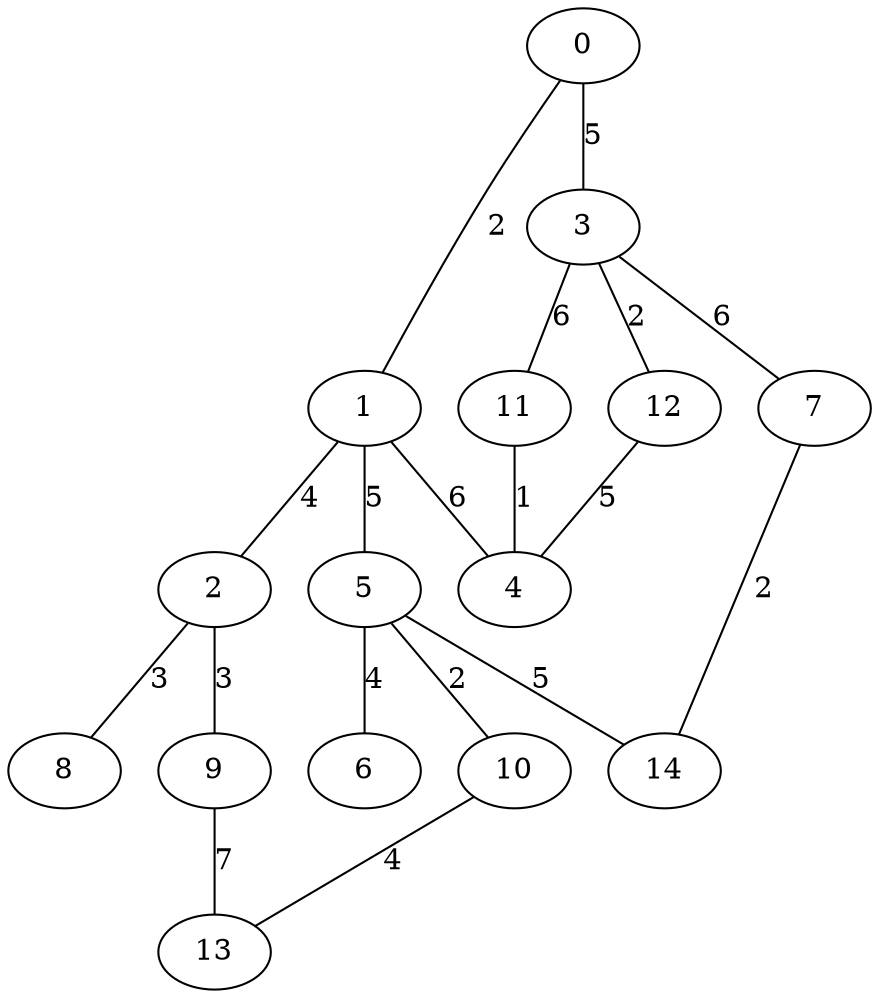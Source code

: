 graph g {
  0 [ habit = 1, size = 379, x = 6, y = 4 ]
  1 [ habit = 8, size = 96, x = 5, y = 5 ]
  2 [ habit = 2, size = 309, x = 3, y = 6 ]
  3 [ habit = 6, size = 320, x = 8, y = 2 ]
  4 [ base = 1, habit = 7, size = 502, x = 5, y = 3 ]
  5 [ habit = 2, size = 390, x = 8, y = 7 ]
  6 [ habit = 8, size = 200, x = 10, y = 8 ]
  7 [ habit = 3, size = 387, x = 10, y = 4 ]
  8 [ habit = 2, size = 470, x = 1, y = 6 ]
  9 [ habit = 1, size = 246, x = 3, y = 8 ]
  10 [ habit = 3, size = 306, x = 7, y = 9 ]
  11 [ habit = 3, size = 111, x = 5, y = 1 ]
  12 [ habit = 9, size = 115, x = 7, y = 1 ]
  13 [ habit = 1, size = 462, x = 5, y = 10 ]
  14 [ base = 2, habit = 5, size = 433, x = 10, y = 5 ]

  0 -- 1 [ label = 2, weight = 2 ]
  0 -- 3 [ label = 5, weight = 5 ]
  1 -- 2 [ label = 4, weight = 4 ]
  1 -- 4 [ label = 6, weight = 6 ]
  1 -- 5 [ label = 5, weight = 5 ]
  2 -- 9 [ label = 3, weight = 3 ]
  2 -- 8 [ label = 3, weight = 3 ]
  3 -- 7 [ label = 6, weight = 6 ]
  3 -- 11 [ label = 6, weight = 6 ]
  3 -- 12 [ label = 2, weight = 2 ]
  5 -- 10 [ label = 2, weight = 2 ]
  5 -- 6 [ label = 4, weight = 4 ]
  5 -- 14 [ label = 5, weight = 5 ]
  7 -- 14 [ label = 2, weight = 2 ]
  9 -- 13 [ label = 7, weight = 7 ]
  10 -- 13 [ label = 4, weight = 4 ]
  11 -- 4 [ label = 1, weight = 1 ]
  12 -- 4 [ label = 5, weight = 5 ]
}
